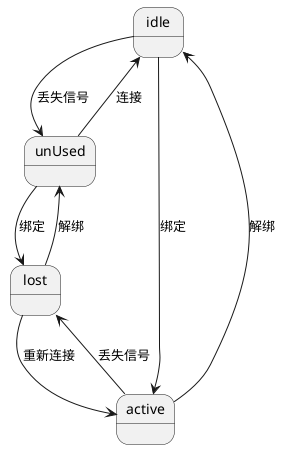 @startuml
State idle
State lost
State unUsed
State active

active --> idle :解绑
active --> lost: 丢失信号
lost --> unUsed: 解绑
idle --> unUsed: 丢失信号

idle --> active :绑定
lost --> active: 重新连接
unUsed --> lost: 绑定
unUsed --> idle: 连接

@enduml